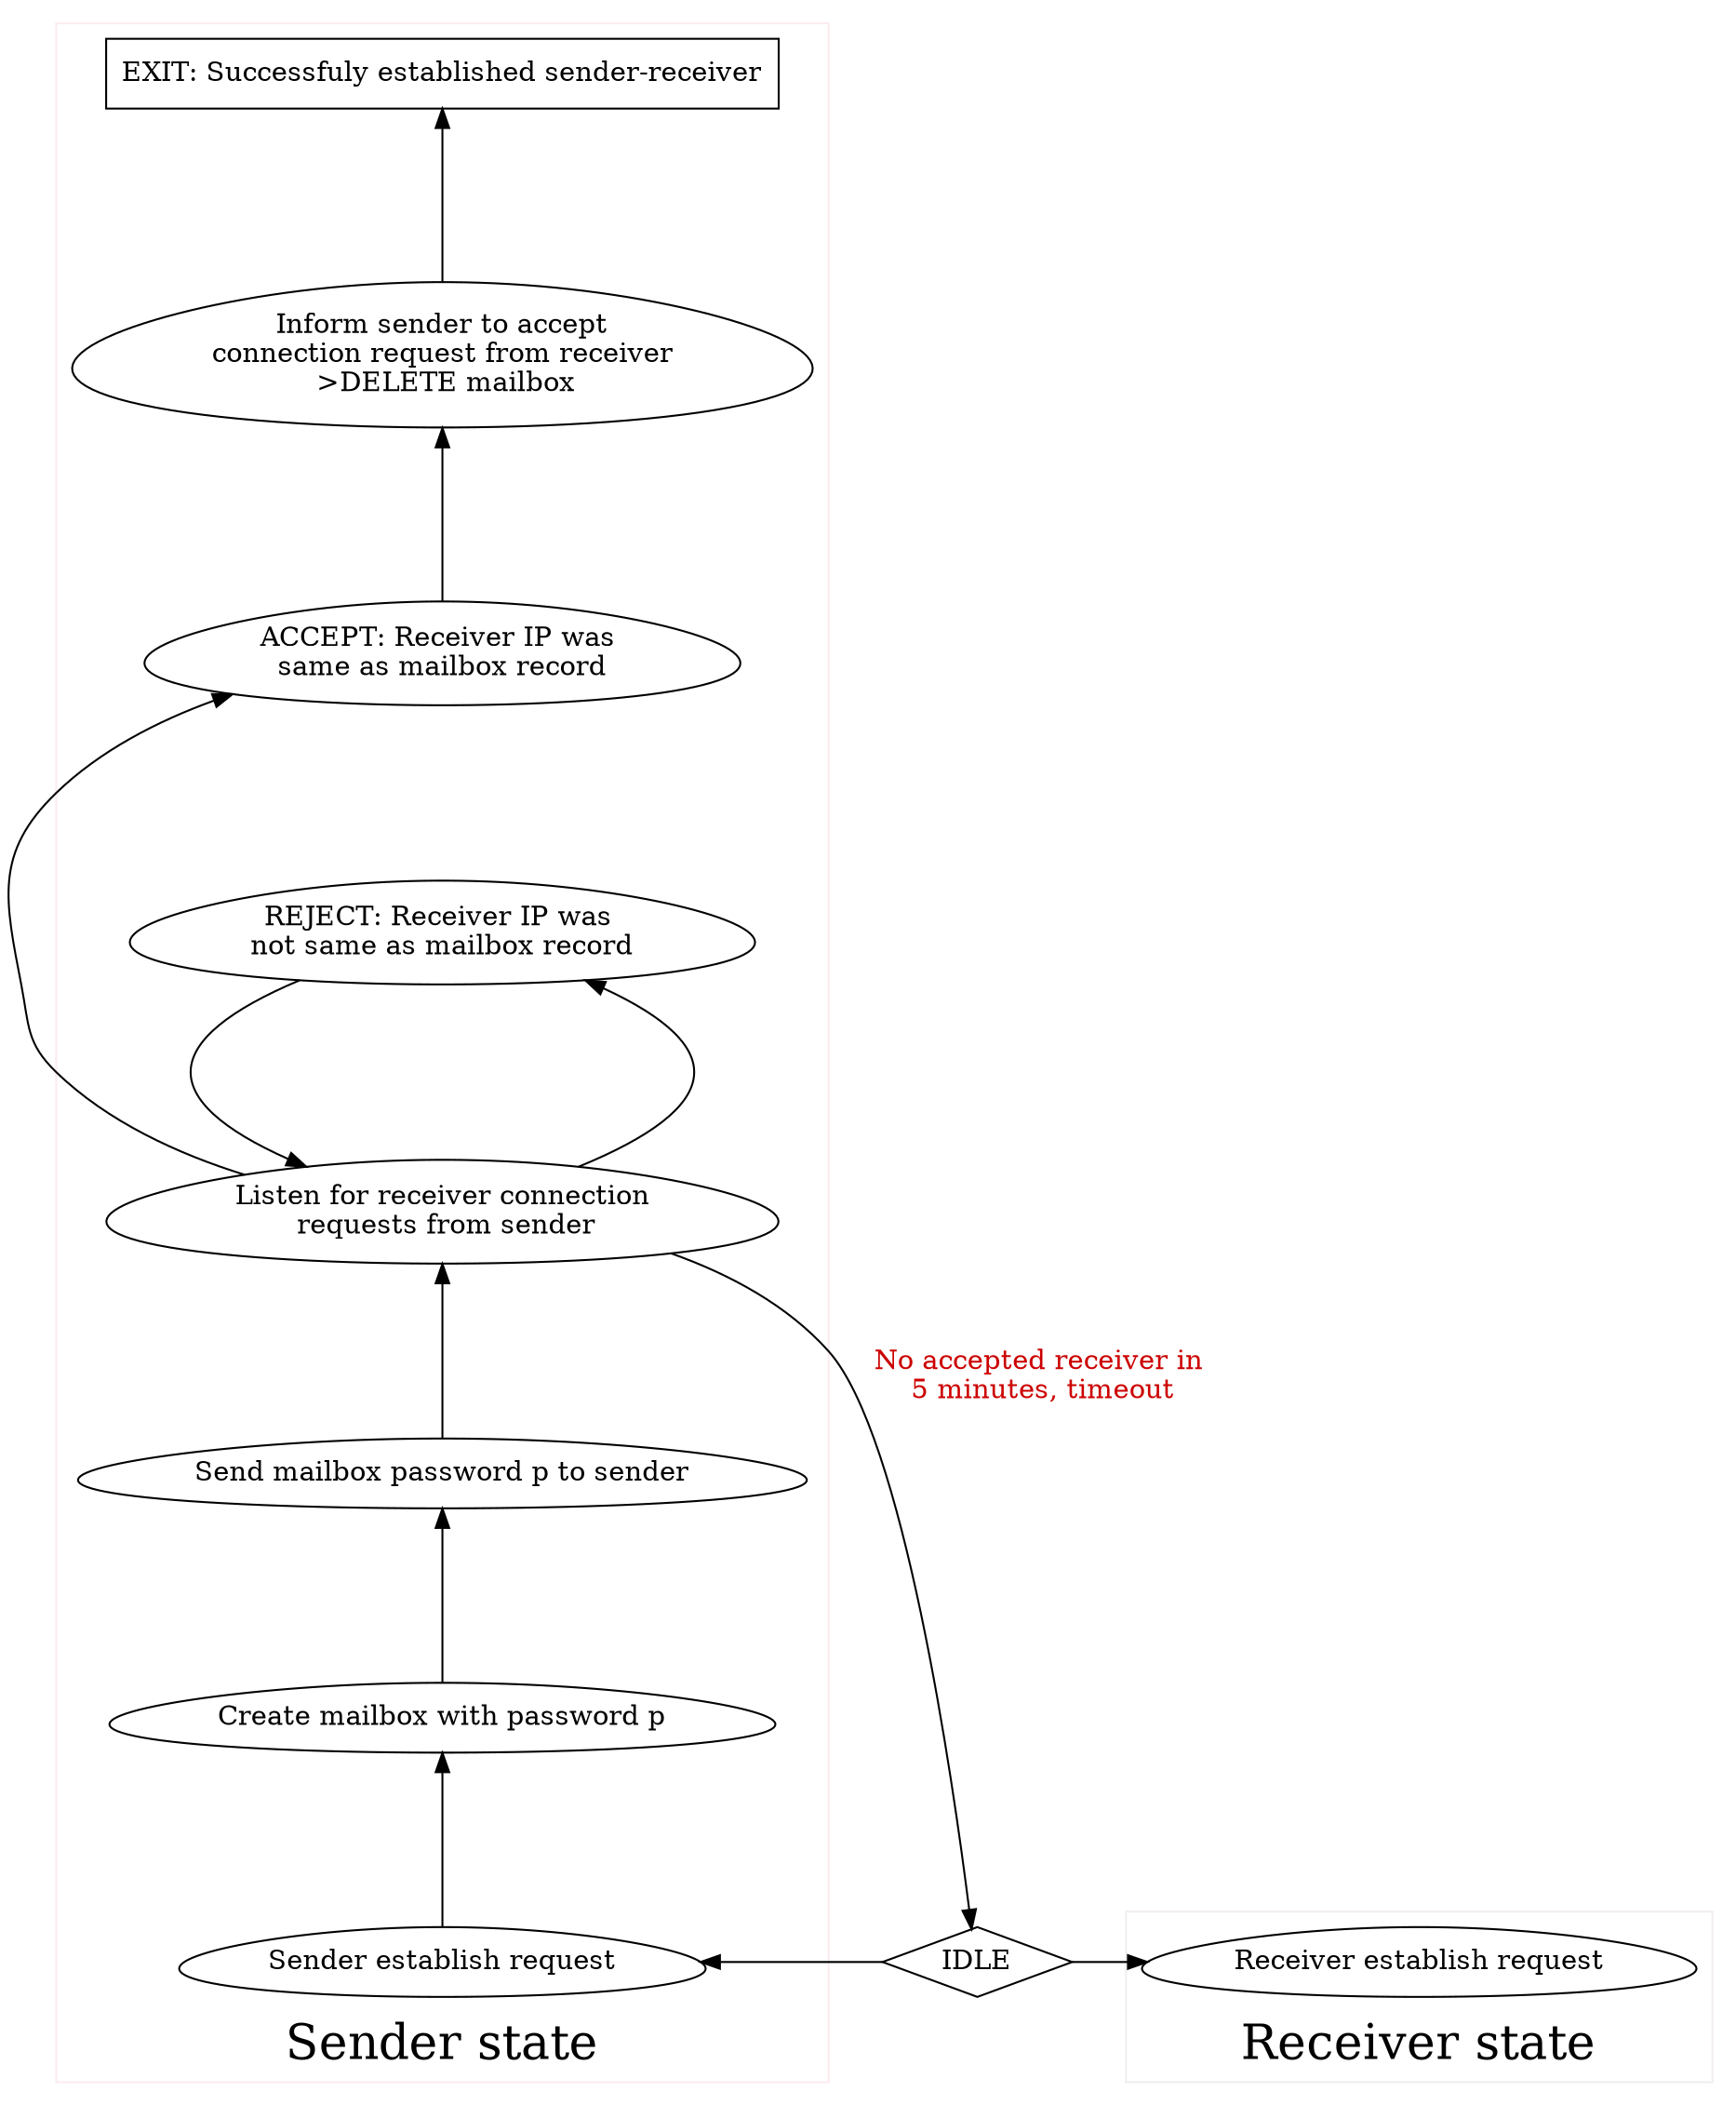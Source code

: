 digraph G {

  subgraph cluster_sender_state {
    node [shape=egg]

    SREQUEST [label="Sender establish request"]
    CREATEMAILBOX [label="Create mailbox with password p"]
    SENDMAILBOX [label="Send mailbox password p to sender"]
    WAITRECEIVER [label="Listen for receiver connection\n requests from sender"]
    ACCEPTRECEIVER [label="ACCEPT: Receiver IP was \nsame as mailbox record"]
    REJECTRECEIVER [label="REJECT: Receiver IP was \nnot same as mailbox record"]
    WRAPUP [label="Inform sender to accept\nconnection request from receiver\n >DELETE mailbox"]
    CLOSE [label="EXIT: Successfuly established sender-receiver"] [shape=box]

    SREQUEST -> CREATEMAILBOX

    CREATEMAILBOX -> SENDMAILBOX
    SENDMAILBOX -> WAITRECEIVER

    WAITRECEIVER -> REJECTRECEIVER
    REJECTRECEIVER -> WAITRECEIVER [constraint=false]

    WAITRECEIVER -> ACCEPTRECEIVER
    ACCEPTRECEIVER -> WRAPUP
    WRAPUP -> CLOSE

		label = "Sender state";
    fontsize = 25;
    labelloc = b;
		color="#FCECEE";
    rank = same;
	}

  subgraph cluster_receiver_state {
    node [shape=egg]

    RREQUEST [label="Receiver establish request"]

    label = "Receiver state";
    fontsize = 25;
    labelloc = b;
		color="#F1EEED";
    rank = same; 
	}

  IDLE [shape=diamond]
  IDLE -> SREQUEST
  IDLE -> RREQUEST
  WAITRECEIVER -> IDLE [taillabel="No accepted receiver in\n 5 minutes, timeout", labeldistance=20.0, labelangle=2, labelfontcolor="#cc0000"]

  rankdir=LR;
  newrank=true;
  nodesep=1.25;

}
